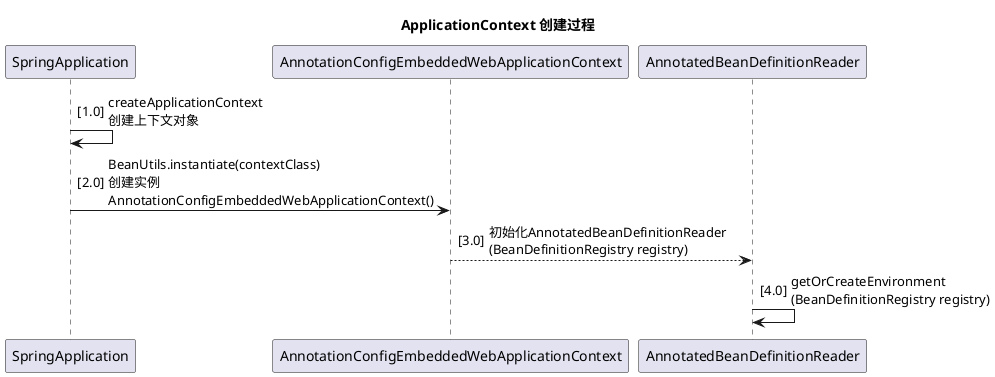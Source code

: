 @startuml
autonumber 1 "[0.0]"
title ApplicationContext 创建过程

SpringApplication -> SpringApplication : createApplicationContext\n创建上下文对象

SpringApplication -> AnnotationConfigEmbeddedWebApplicationContext : BeanUtils.instantiate(contextClass) \n创建实例\nAnnotationConfigEmbeddedWebApplicationContext()

AnnotationConfigEmbeddedWebApplicationContext --> AnnotatedBeanDefinitionReader : 初始化AnnotatedBeanDefinitionReader\n(BeanDefinitionRegistry registry)

AnnotatedBeanDefinitionReader -> AnnotatedBeanDefinitionReader:getOrCreateEnvironment\n(BeanDefinitionRegistry registry)

@enduml